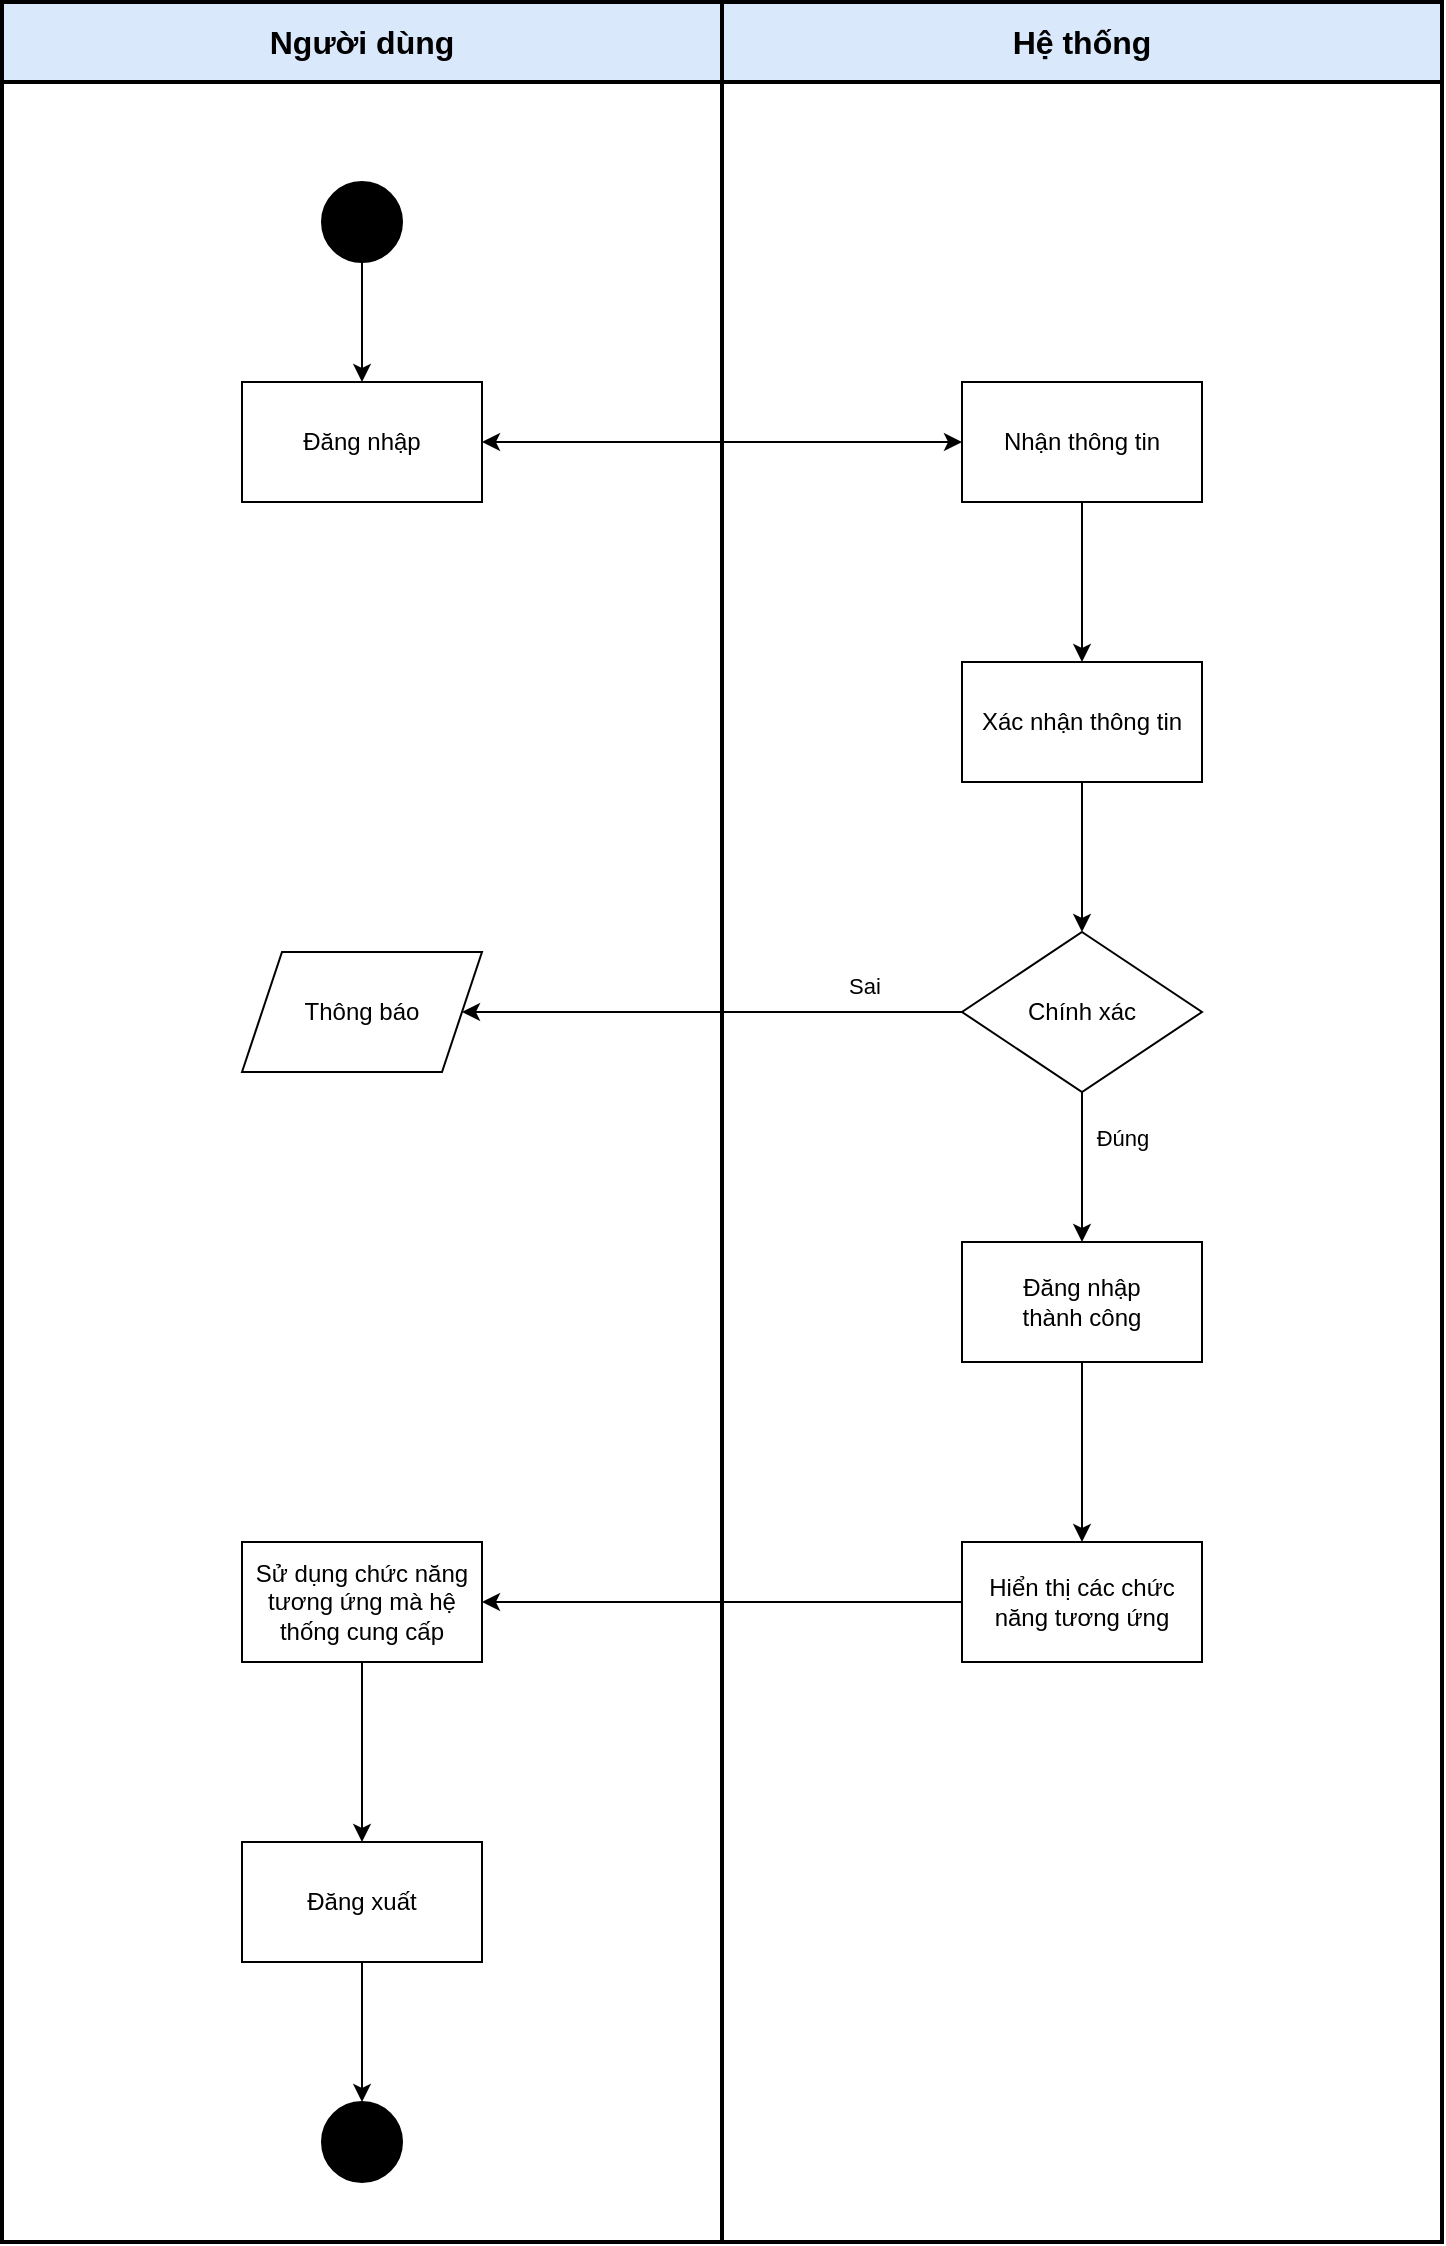 <mxfile version="22.1.11" type="github">
  <diagram name="Trang-1" id="OkoWY4tEVxeBiEuCzgqk">
    <mxGraphModel dx="995" dy="612" grid="1" gridSize="10" guides="1" tooltips="1" connect="1" arrows="1" fold="1" page="1" pageScale="1" pageWidth="827" pageHeight="1169" math="0" shadow="0">
      <root>
        <mxCell id="0" />
        <mxCell id="1" parent="0" />
        <mxCell id="BOMXDZir3Gy81gxvzsrk-2" value="Người dùng" style="rounded=0;whiteSpace=wrap;html=1;fillColor=#dae8fc;strokeColor=#000000;strokeWidth=2;fontSize=16;fontStyle=1" vertex="1" parent="1">
          <mxGeometry x="40" y="40" width="360" height="40" as="geometry" />
        </mxCell>
        <mxCell id="BOMXDZir3Gy81gxvzsrk-3" value="Hệ thống" style="rounded=0;whiteSpace=wrap;html=1;fillColor=#dae8fc;strokeColor=#000000;strokeWidth=2;fontSize=16;fontStyle=1" vertex="1" parent="1">
          <mxGeometry x="400" y="40" width="360" height="40" as="geometry" />
        </mxCell>
        <mxCell id="BOMXDZir3Gy81gxvzsrk-4" value="" style="rounded=0;whiteSpace=wrap;html=1;strokeWidth=2;" vertex="1" parent="1">
          <mxGeometry x="40" y="80" width="360" height="1080" as="geometry" />
        </mxCell>
        <mxCell id="BOMXDZir3Gy81gxvzsrk-5" value="" style="rounded=0;whiteSpace=wrap;html=1;strokeWidth=2;" vertex="1" parent="1">
          <mxGeometry x="400" y="80" width="360" height="1080" as="geometry" />
        </mxCell>
        <mxCell id="BOMXDZir3Gy81gxvzsrk-6" value="" style="ellipse;whiteSpace=wrap;html=1;aspect=fixed;fillColor=#000000;" vertex="1" parent="1">
          <mxGeometry x="200" y="130" width="40" height="40" as="geometry" />
        </mxCell>
        <mxCell id="BOMXDZir3Gy81gxvzsrk-8" value="Đăng nhập" style="rounded=0;whiteSpace=wrap;html=1;" vertex="1" parent="1">
          <mxGeometry x="160" y="230" width="120" height="60" as="geometry" />
        </mxCell>
        <mxCell id="BOMXDZir3Gy81gxvzsrk-9" value="Nhận thông tin" style="rounded=0;whiteSpace=wrap;html=1;" vertex="1" parent="1">
          <mxGeometry x="520" y="230" width="120" height="60" as="geometry" />
        </mxCell>
        <mxCell id="BOMXDZir3Gy81gxvzsrk-10" value="Xác nhận thông tin" style="rounded=0;whiteSpace=wrap;html=1;" vertex="1" parent="1">
          <mxGeometry x="520" y="370" width="120" height="60" as="geometry" />
        </mxCell>
        <mxCell id="BOMXDZir3Gy81gxvzsrk-11" value="Chính xác" style="rhombus;whiteSpace=wrap;html=1;" vertex="1" parent="1">
          <mxGeometry x="520" y="505" width="120" height="80" as="geometry" />
        </mxCell>
        <mxCell id="BOMXDZir3Gy81gxvzsrk-12" value="Thông báo" style="shape=parallelogram;perimeter=parallelogramPerimeter;whiteSpace=wrap;html=1;fixedSize=1;" vertex="1" parent="1">
          <mxGeometry x="160" y="515" width="120" height="60" as="geometry" />
        </mxCell>
        <mxCell id="BOMXDZir3Gy81gxvzsrk-13" value="Đăng nhập &lt;br&gt;thành công" style="rounded=0;whiteSpace=wrap;html=1;" vertex="1" parent="1">
          <mxGeometry x="520" y="660" width="120" height="60" as="geometry" />
        </mxCell>
        <mxCell id="BOMXDZir3Gy81gxvzsrk-14" value="Hiển thị các chức năng tương ứng" style="rounded=0;whiteSpace=wrap;html=1;" vertex="1" parent="1">
          <mxGeometry x="520" y="810" width="120" height="60" as="geometry" />
        </mxCell>
        <mxCell id="BOMXDZir3Gy81gxvzsrk-15" value="Sử dụng chức năng tương ứng mà hệ thống cung cấp" style="rounded=0;whiteSpace=wrap;html=1;" vertex="1" parent="1">
          <mxGeometry x="160" y="810" width="120" height="60" as="geometry" />
        </mxCell>
        <mxCell id="BOMXDZir3Gy81gxvzsrk-16" value="Đăng xuất" style="rounded=0;whiteSpace=wrap;html=1;" vertex="1" parent="1">
          <mxGeometry x="160" y="960" width="120" height="60" as="geometry" />
        </mxCell>
        <mxCell id="BOMXDZir3Gy81gxvzsrk-21" value="" style="endArrow=classic;html=1;exitX=0.5;exitY=1;exitDx=0;exitDy=0;" edge="1" parent="1" source="BOMXDZir3Gy81gxvzsrk-6" target="BOMXDZir3Gy81gxvzsrk-8">
          <mxGeometry width="50" height="50" relative="1" as="geometry">
            <mxPoint x="400" y="330" as="sourcePoint" />
            <mxPoint x="450" y="280" as="targetPoint" />
          </mxGeometry>
        </mxCell>
        <mxCell id="BOMXDZir3Gy81gxvzsrk-22" value="" style="endArrow=classic;startArrow=classic;html=1;exitX=1;exitY=0.5;exitDx=0;exitDy=0;entryX=0;entryY=0.5;entryDx=0;entryDy=0;" edge="1" parent="1" source="BOMXDZir3Gy81gxvzsrk-8" target="BOMXDZir3Gy81gxvzsrk-9">
          <mxGeometry width="50" height="50" relative="1" as="geometry">
            <mxPoint x="400" y="330" as="sourcePoint" />
            <mxPoint x="450" y="280" as="targetPoint" />
          </mxGeometry>
        </mxCell>
        <mxCell id="BOMXDZir3Gy81gxvzsrk-23" value="" style="endArrow=classic;html=1;exitX=0.5;exitY=1;exitDx=0;exitDy=0;entryX=0.5;entryY=0;entryDx=0;entryDy=0;" edge="1" parent="1" source="BOMXDZir3Gy81gxvzsrk-9" target="BOMXDZir3Gy81gxvzsrk-10">
          <mxGeometry width="50" height="50" relative="1" as="geometry">
            <mxPoint x="400" y="330" as="sourcePoint" />
            <mxPoint x="450" y="280" as="targetPoint" />
          </mxGeometry>
        </mxCell>
        <mxCell id="BOMXDZir3Gy81gxvzsrk-24" value="" style="endArrow=classic;html=1;exitX=0.5;exitY=1;exitDx=0;exitDy=0;entryX=0.5;entryY=0;entryDx=0;entryDy=0;" edge="1" parent="1" source="BOMXDZir3Gy81gxvzsrk-10" target="BOMXDZir3Gy81gxvzsrk-11">
          <mxGeometry width="50" height="50" relative="1" as="geometry">
            <mxPoint x="400" y="520" as="sourcePoint" />
            <mxPoint x="450" y="470" as="targetPoint" />
          </mxGeometry>
        </mxCell>
        <mxCell id="BOMXDZir3Gy81gxvzsrk-25" value="" style="endArrow=classic;html=1;exitX=0.5;exitY=1;exitDx=0;exitDy=0;entryX=0.5;entryY=0;entryDx=0;entryDy=0;" edge="1" parent="1" source="BOMXDZir3Gy81gxvzsrk-11" target="BOMXDZir3Gy81gxvzsrk-13">
          <mxGeometry width="50" height="50" relative="1" as="geometry">
            <mxPoint x="400" y="520" as="sourcePoint" />
            <mxPoint x="450" y="470" as="targetPoint" />
          </mxGeometry>
        </mxCell>
        <mxCell id="BOMXDZir3Gy81gxvzsrk-30" value="Đúng" style="edgeLabel;html=1;align=center;verticalAlign=middle;resizable=0;points=[];" vertex="1" connectable="0" parent="BOMXDZir3Gy81gxvzsrk-25">
          <mxGeometry x="-0.387" y="-1" relative="1" as="geometry">
            <mxPoint x="21" as="offset" />
          </mxGeometry>
        </mxCell>
        <mxCell id="BOMXDZir3Gy81gxvzsrk-26" value="" style="endArrow=classic;html=1;exitX=0.5;exitY=1;exitDx=0;exitDy=0;entryX=0.5;entryY=0;entryDx=0;entryDy=0;" edge="1" parent="1" source="BOMXDZir3Gy81gxvzsrk-13" target="BOMXDZir3Gy81gxvzsrk-14">
          <mxGeometry width="50" height="50" relative="1" as="geometry">
            <mxPoint x="400" y="910" as="sourcePoint" />
            <mxPoint x="450" y="860" as="targetPoint" />
          </mxGeometry>
        </mxCell>
        <mxCell id="BOMXDZir3Gy81gxvzsrk-27" value="" style="endArrow=classic;html=1;exitX=0;exitY=0.5;exitDx=0;exitDy=0;entryX=1;entryY=0.5;entryDx=0;entryDy=0;" edge="1" parent="1" source="BOMXDZir3Gy81gxvzsrk-14" target="BOMXDZir3Gy81gxvzsrk-15">
          <mxGeometry width="50" height="50" relative="1" as="geometry">
            <mxPoint x="400" y="910" as="sourcePoint" />
            <mxPoint x="450" y="860" as="targetPoint" />
          </mxGeometry>
        </mxCell>
        <mxCell id="BOMXDZir3Gy81gxvzsrk-28" value="" style="endArrow=classic;html=1;exitX=0.5;exitY=1;exitDx=0;exitDy=0;entryX=0.5;entryY=0;entryDx=0;entryDy=0;" edge="1" parent="1" source="BOMXDZir3Gy81gxvzsrk-15" target="BOMXDZir3Gy81gxvzsrk-16">
          <mxGeometry width="50" height="50" relative="1" as="geometry">
            <mxPoint x="400" y="910" as="sourcePoint" />
            <mxPoint x="450" y="860" as="targetPoint" />
          </mxGeometry>
        </mxCell>
        <mxCell id="BOMXDZir3Gy81gxvzsrk-29" value="" style="endArrow=classic;html=1;exitX=0;exitY=0.5;exitDx=0;exitDy=0;entryX=1;entryY=0.5;entryDx=0;entryDy=0;" edge="1" parent="1" source="BOMXDZir3Gy81gxvzsrk-11" target="BOMXDZir3Gy81gxvzsrk-12">
          <mxGeometry width="50" height="50" relative="1" as="geometry">
            <mxPoint x="400" y="520" as="sourcePoint" />
            <mxPoint x="450" y="470" as="targetPoint" />
          </mxGeometry>
        </mxCell>
        <mxCell id="BOMXDZir3Gy81gxvzsrk-31" value="Sai" style="edgeLabel;html=1;align=center;verticalAlign=middle;resizable=0;points=[];" vertex="1" connectable="0" parent="BOMXDZir3Gy81gxvzsrk-29">
          <mxGeometry x="-0.535" relative="1" as="geometry">
            <mxPoint x="9" y="-13" as="offset" />
          </mxGeometry>
        </mxCell>
        <mxCell id="BOMXDZir3Gy81gxvzsrk-32" value="" style="ellipse;whiteSpace=wrap;html=1;aspect=fixed;fillColor=#000000;" vertex="1" parent="1">
          <mxGeometry x="200" y="1090" width="40" height="40" as="geometry" />
        </mxCell>
        <mxCell id="BOMXDZir3Gy81gxvzsrk-33" value="" style="endArrow=classic;html=1;exitX=0.5;exitY=1;exitDx=0;exitDy=0;entryX=0.5;entryY=0;entryDx=0;entryDy=0;" edge="1" parent="1" source="BOMXDZir3Gy81gxvzsrk-16" target="BOMXDZir3Gy81gxvzsrk-32">
          <mxGeometry width="50" height="50" relative="1" as="geometry">
            <mxPoint x="400" y="990" as="sourcePoint" />
            <mxPoint x="450" y="940" as="targetPoint" />
          </mxGeometry>
        </mxCell>
      </root>
    </mxGraphModel>
  </diagram>
</mxfile>
